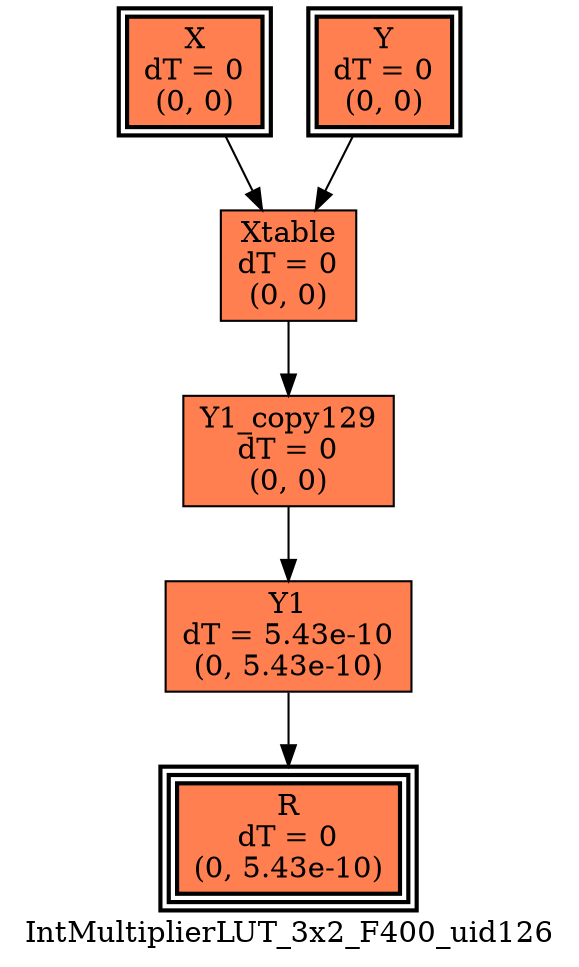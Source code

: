 digraph IntMultiplierLUT_3x2_F400_uid126
{
	//graph drawing options
	label=IntMultiplierLUT_3x2_F400_uid126;
	labelloc=bottom;
	labeljust=right;
	ratio=auto;
	nodesep=0.25;
	ranksep=0.5;

	//input/output signals of operator IntMultiplierLUT_3x2_F400_uid126
	X__IntMultiplierLUT_3x2_F400_uid126 [ label="X\ndT = 0\n(0, 0)", shape=box, color=black, style="bold, filled", fillcolor=coral, peripheries=2 ];
	Y__IntMultiplierLUT_3x2_F400_uid126 [ label="Y\ndT = 0\n(0, 0)", shape=box, color=black, style="bold, filled", fillcolor=coral, peripheries=2 ];
	R__IntMultiplierLUT_3x2_F400_uid126 [ label="R\ndT = 0\n(0, 5.43e-10)", shape=box, color=black, style="bold, filled", fillcolor=coral, peripheries=3 ];
	{rank=same X__IntMultiplierLUT_3x2_F400_uid126, Y__IntMultiplierLUT_3x2_F400_uid126};
	{rank=same R__IntMultiplierLUT_3x2_F400_uid126};
	//internal signals of operator IntMultiplierLUT_3x2_F400_uid126
	Xtable__IntMultiplierLUT_3x2_F400_uid126 [ label="Xtable\ndT = 0\n(0, 0)", shape=box, color=black, style=filled, fillcolor=coral, peripheries=1 ];
	Y1__IntMultiplierLUT_3x2_F400_uid126 [ label="Y1\ndT = 5.43e-10\n(0, 5.43e-10)", shape=box, color=black, style=filled, fillcolor=coral, peripheries=1 ];
	Y1_copy129__IntMultiplierLUT_3x2_F400_uid126 [ label="Y1_copy129\ndT = 0\n(0, 0)", shape=box, color=black, style=filled, fillcolor=coral, peripheries=1 ];

	//subcomponents of operator IntMultiplierLUT_3x2_F400_uid126

	//input and internal signal connections of operator IntMultiplierLUT_3x2_F400_uid126
	X__IntMultiplierLUT_3x2_F400_uid126 -> Xtable__IntMultiplierLUT_3x2_F400_uid126 [ arrowhead=normal, arrowsize=1.0, arrowtail=normal, color=black, dir=forward  ];
	Y__IntMultiplierLUT_3x2_F400_uid126 -> Xtable__IntMultiplierLUT_3x2_F400_uid126 [ arrowhead=normal, arrowsize=1.0, arrowtail=normal, color=black, dir=forward  ];
	Xtable__IntMultiplierLUT_3x2_F400_uid126 -> Y1_copy129__IntMultiplierLUT_3x2_F400_uid126 [ arrowhead=normal, arrowsize=1.0, arrowtail=normal, color=black, dir=forward  ];
	Y1__IntMultiplierLUT_3x2_F400_uid126 -> R__IntMultiplierLUT_3x2_F400_uid126 [ arrowhead=normal, arrowsize=1.0, arrowtail=normal, color=black, dir=forward  ];
	Y1_copy129__IntMultiplierLUT_3x2_F400_uid126 -> Y1__IntMultiplierLUT_3x2_F400_uid126 [ arrowhead=normal, arrowsize=1.0, arrowtail=normal, color=black, dir=forward  ];
}

